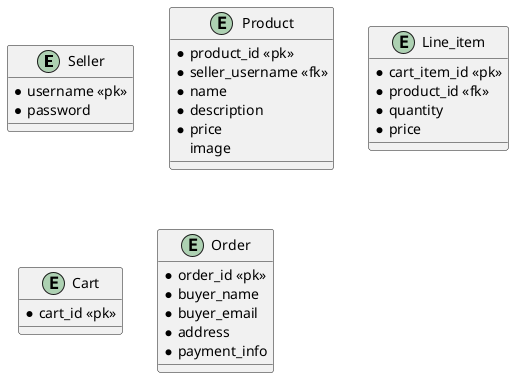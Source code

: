 @startuml
'https://plantuml.com/class-diagram

entity Seller {
    * username <<pk>>
    * password
}

entity Product {
    * product_id <<pk>>
    * seller_username <<fk>>
    * name
    * description
    * price
    image
}

entity Line_item {
    * cart_item_id <<pk>>
    * product_id <<fk>>
    * quantity
    * price
}

entity Cart {
    * cart_id <<pk>>
}

entity Order {
    * order_id <<pk>>
    * buyer_name
    * buyer_email
    * address
    * payment_info
}


@enduml